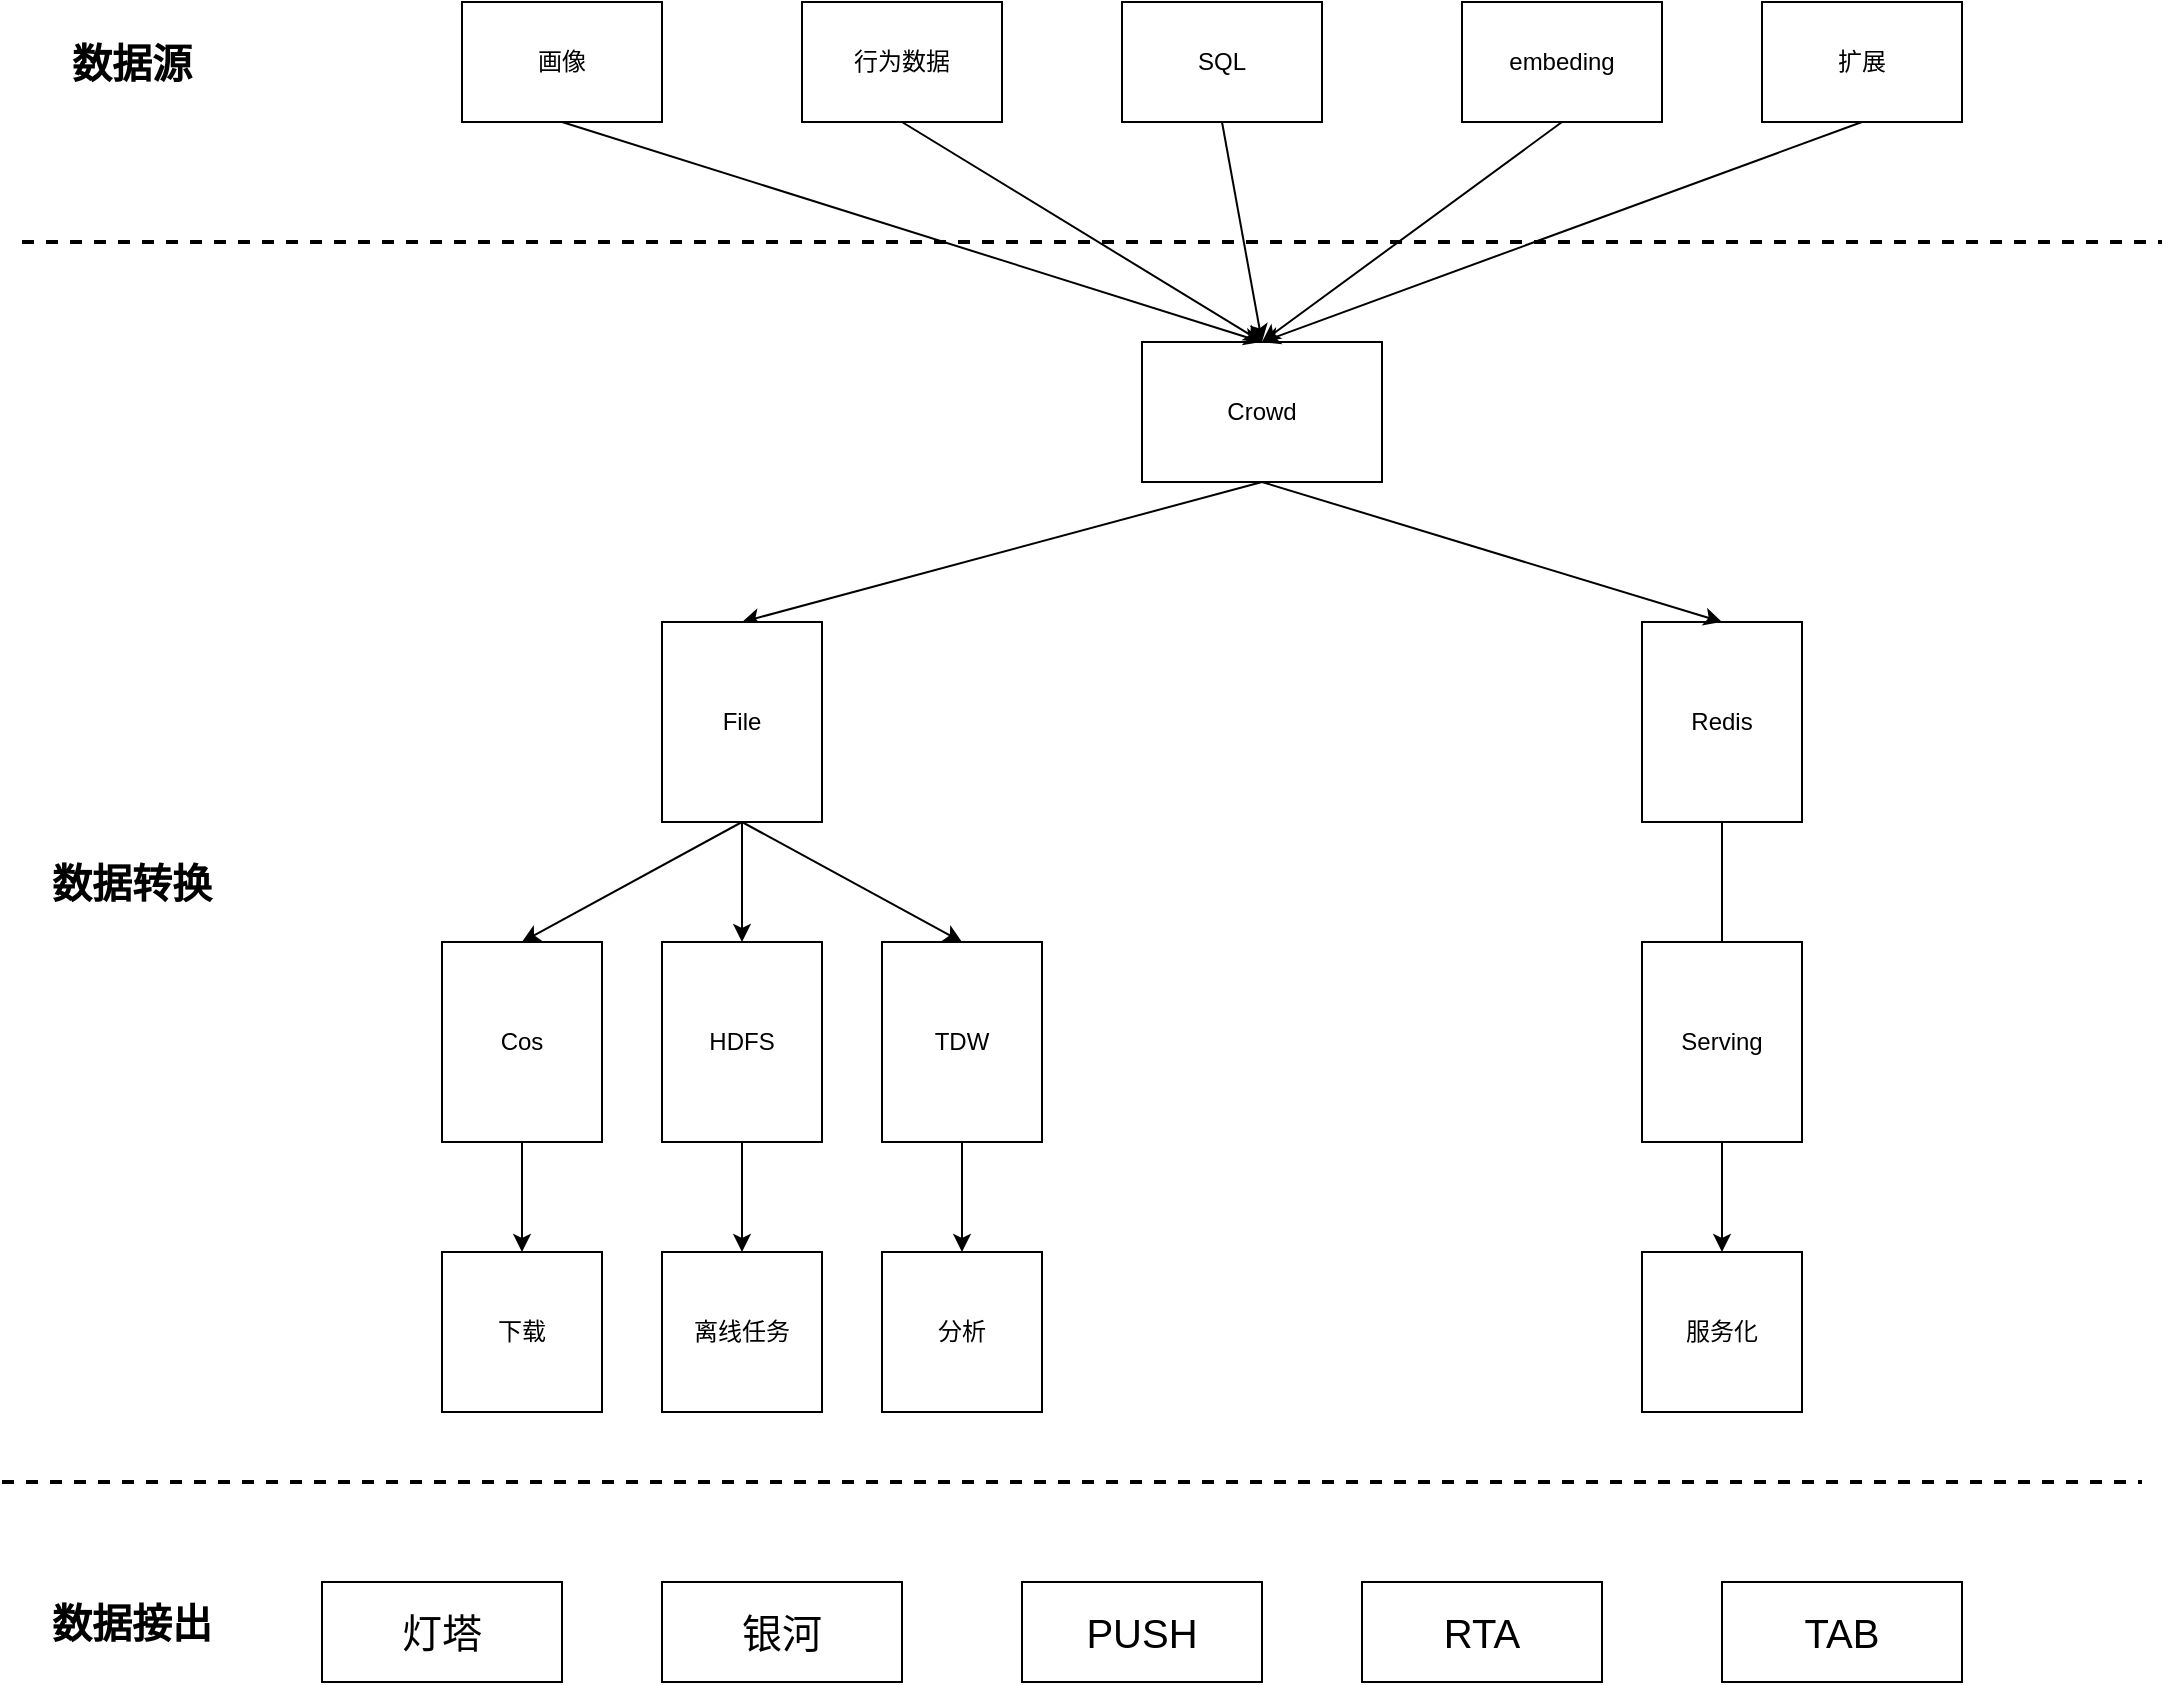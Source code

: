 <mxfile version="16.4.6" type="github">
  <diagram id="LpDmw_v0XFRbQo6Zy4TT" name="Page-1">
    <mxGraphModel dx="2082" dy="1923" grid="1" gridSize="10" guides="1" tooltips="1" connect="1" arrows="1" fold="1" page="1" pageScale="1" pageWidth="827" pageHeight="1169" math="0" shadow="0">
      <root>
        <mxCell id="0" />
        <mxCell id="1" parent="0" />
        <mxCell id="vYiJmPAMhAc7vUvn6BcW-1" value="Crowd" style="rounded=0;whiteSpace=wrap;html=1;" vertex="1" parent="1">
          <mxGeometry x="310" y="130" width="120" height="70" as="geometry" />
        </mxCell>
        <mxCell id="vYiJmPAMhAc7vUvn6BcW-4" value="" style="endArrow=classic;html=1;rounded=0;exitX=0.5;exitY=1;exitDx=0;exitDy=0;entryX=0.5;entryY=0;entryDx=0;entryDy=0;" edge="1" parent="1" source="vYiJmPAMhAc7vUvn6BcW-1" target="vYiJmPAMhAc7vUvn6BcW-6">
          <mxGeometry width="50" height="50" relative="1" as="geometry">
            <mxPoint x="130" y="260" as="sourcePoint" />
            <mxPoint x="225" y="270" as="targetPoint" />
          </mxGeometry>
        </mxCell>
        <mxCell id="vYiJmPAMhAc7vUvn6BcW-6" value="File" style="rounded=0;whiteSpace=wrap;html=1;" vertex="1" parent="1">
          <mxGeometry x="70" y="270" width="80" height="100" as="geometry" />
        </mxCell>
        <mxCell id="vYiJmPAMhAc7vUvn6BcW-24" value="" style="edgeStyle=orthogonalEdgeStyle;rounded=0;orthogonalLoop=1;jettySize=auto;html=1;startArrow=none;" edge="1" parent="1" source="vYiJmPAMhAc7vUvn6BcW-25" target="vYiJmPAMhAc7vUvn6BcW-23">
          <mxGeometry relative="1" as="geometry" />
        </mxCell>
        <mxCell id="vYiJmPAMhAc7vUvn6BcW-8" value="Redis" style="rounded=0;whiteSpace=wrap;html=1;" vertex="1" parent="1">
          <mxGeometry x="560" y="270" width="80" height="100" as="geometry" />
        </mxCell>
        <mxCell id="vYiJmPAMhAc7vUvn6BcW-9" value="" style="endArrow=classic;html=1;rounded=0;exitX=0.5;exitY=1;exitDx=0;exitDy=0;entryX=0.5;entryY=0;entryDx=0;entryDy=0;" edge="1" parent="1" source="vYiJmPAMhAc7vUvn6BcW-1" target="vYiJmPAMhAc7vUvn6BcW-8">
          <mxGeometry width="50" height="50" relative="1" as="geometry">
            <mxPoint x="385" y="200" as="sourcePoint" />
            <mxPoint x="250" y="280" as="targetPoint" />
          </mxGeometry>
        </mxCell>
        <mxCell id="vYiJmPAMhAc7vUvn6BcW-18" value="" style="edgeStyle=orthogonalEdgeStyle;rounded=0;orthogonalLoop=1;jettySize=auto;html=1;" edge="1" parent="1" source="vYiJmPAMhAc7vUvn6BcW-10" target="vYiJmPAMhAc7vUvn6BcW-17">
          <mxGeometry relative="1" as="geometry" />
        </mxCell>
        <mxCell id="vYiJmPAMhAc7vUvn6BcW-10" value="Cos" style="rounded=0;whiteSpace=wrap;html=1;" vertex="1" parent="1">
          <mxGeometry x="-40" y="430" width="80" height="100" as="geometry" />
        </mxCell>
        <mxCell id="vYiJmPAMhAc7vUvn6BcW-20" value="" style="edgeStyle=orthogonalEdgeStyle;rounded=0;orthogonalLoop=1;jettySize=auto;html=1;" edge="1" parent="1" source="vYiJmPAMhAc7vUvn6BcW-11" target="vYiJmPAMhAc7vUvn6BcW-19">
          <mxGeometry relative="1" as="geometry" />
        </mxCell>
        <mxCell id="vYiJmPAMhAc7vUvn6BcW-11" value="HDFS" style="rounded=0;whiteSpace=wrap;html=1;" vertex="1" parent="1">
          <mxGeometry x="70" y="430" width="80" height="100" as="geometry" />
        </mxCell>
        <mxCell id="vYiJmPAMhAc7vUvn6BcW-22" value="" style="edgeStyle=orthogonalEdgeStyle;rounded=0;orthogonalLoop=1;jettySize=auto;html=1;" edge="1" parent="1" source="vYiJmPAMhAc7vUvn6BcW-12" target="vYiJmPAMhAc7vUvn6BcW-21">
          <mxGeometry relative="1" as="geometry" />
        </mxCell>
        <mxCell id="vYiJmPAMhAc7vUvn6BcW-12" value="TDW" style="rounded=0;whiteSpace=wrap;html=1;" vertex="1" parent="1">
          <mxGeometry x="180" y="430" width="80" height="100" as="geometry" />
        </mxCell>
        <mxCell id="vYiJmPAMhAc7vUvn6BcW-13" value="" style="endArrow=classic;html=1;rounded=0;exitX=0.5;exitY=1;exitDx=0;exitDy=0;entryX=0.5;entryY=0;entryDx=0;entryDy=0;" edge="1" parent="1" source="vYiJmPAMhAc7vUvn6BcW-6" target="vYiJmPAMhAc7vUvn6BcW-10">
          <mxGeometry width="50" height="50" relative="1" as="geometry">
            <mxPoint x="240" y="200" as="sourcePoint" />
            <mxPoint x="120" y="280" as="targetPoint" />
          </mxGeometry>
        </mxCell>
        <mxCell id="vYiJmPAMhAc7vUvn6BcW-14" value="" style="endArrow=classic;html=1;rounded=0;exitX=0.5;exitY=1;exitDx=0;exitDy=0;entryX=0.5;entryY=0;entryDx=0;entryDy=0;" edge="1" parent="1" source="vYiJmPAMhAc7vUvn6BcW-6" target="vYiJmPAMhAc7vUvn6BcW-11">
          <mxGeometry width="50" height="50" relative="1" as="geometry">
            <mxPoint x="120" y="380" as="sourcePoint" />
            <mxPoint x="30" y="440" as="targetPoint" />
          </mxGeometry>
        </mxCell>
        <mxCell id="vYiJmPAMhAc7vUvn6BcW-15" value="" style="endArrow=classic;html=1;rounded=0;exitX=0.5;exitY=1;exitDx=0;exitDy=0;entryX=0.5;entryY=0;entryDx=0;entryDy=0;" edge="1" parent="1" source="vYiJmPAMhAc7vUvn6BcW-6" target="vYiJmPAMhAc7vUvn6BcW-12">
          <mxGeometry width="50" height="50" relative="1" as="geometry">
            <mxPoint x="120" y="380" as="sourcePoint" />
            <mxPoint x="130" y="440" as="targetPoint" />
          </mxGeometry>
        </mxCell>
        <mxCell id="vYiJmPAMhAc7vUvn6BcW-17" value="下载" style="whiteSpace=wrap;html=1;aspect=fixed;" vertex="1" parent="1">
          <mxGeometry x="-40" y="585" width="80" height="80" as="geometry" />
        </mxCell>
        <mxCell id="vYiJmPAMhAc7vUvn6BcW-19" value="离线任务" style="whiteSpace=wrap;html=1;aspect=fixed;" vertex="1" parent="1">
          <mxGeometry x="70" y="585" width="80" height="80" as="geometry" />
        </mxCell>
        <mxCell id="vYiJmPAMhAc7vUvn6BcW-21" value="分析" style="whiteSpace=wrap;html=1;aspect=fixed;" vertex="1" parent="1">
          <mxGeometry x="180" y="585" width="80" height="80" as="geometry" />
        </mxCell>
        <mxCell id="vYiJmPAMhAc7vUvn6BcW-23" value="服务化" style="rounded=0;whiteSpace=wrap;html=1;" vertex="1" parent="1">
          <mxGeometry x="560" y="585" width="80" height="80" as="geometry" />
        </mxCell>
        <mxCell id="vYiJmPAMhAc7vUvn6BcW-25" value="Serving" style="rounded=0;whiteSpace=wrap;html=1;" vertex="1" parent="1">
          <mxGeometry x="560" y="430" width="80" height="100" as="geometry" />
        </mxCell>
        <mxCell id="vYiJmPAMhAc7vUvn6BcW-26" value="" style="edgeStyle=orthogonalEdgeStyle;rounded=0;orthogonalLoop=1;jettySize=auto;html=1;endArrow=none;" edge="1" parent="1" source="vYiJmPAMhAc7vUvn6BcW-8" target="vYiJmPAMhAc7vUvn6BcW-25">
          <mxGeometry relative="1" as="geometry">
            <mxPoint x="600" y="370" as="sourcePoint" />
            <mxPoint x="600" y="585" as="targetPoint" />
          </mxGeometry>
        </mxCell>
        <mxCell id="vYiJmPAMhAc7vUvn6BcW-27" value="画像" style="rounded=0;whiteSpace=wrap;html=1;" vertex="1" parent="1">
          <mxGeometry x="-30" y="-40" width="100" height="60" as="geometry" />
        </mxCell>
        <mxCell id="vYiJmPAMhAc7vUvn6BcW-28" value="行为数据" style="rounded=0;whiteSpace=wrap;html=1;" vertex="1" parent="1">
          <mxGeometry x="140" y="-40" width="100" height="60" as="geometry" />
        </mxCell>
        <mxCell id="vYiJmPAMhAc7vUvn6BcW-29" value="SQL" style="rounded=0;whiteSpace=wrap;html=1;" vertex="1" parent="1">
          <mxGeometry x="300" y="-40" width="100" height="60" as="geometry" />
        </mxCell>
        <mxCell id="vYiJmPAMhAc7vUvn6BcW-30" value="embeding" style="rounded=0;whiteSpace=wrap;html=1;" vertex="1" parent="1">
          <mxGeometry x="470" y="-40" width="100" height="60" as="geometry" />
        </mxCell>
        <mxCell id="vYiJmPAMhAc7vUvn6BcW-31" value="扩展" style="rounded=0;whiteSpace=wrap;html=1;" vertex="1" parent="1">
          <mxGeometry x="620" y="-40" width="100" height="60" as="geometry" />
        </mxCell>
        <mxCell id="vYiJmPAMhAc7vUvn6BcW-32" value="" style="endArrow=classic;html=1;rounded=0;exitX=0.5;exitY=1;exitDx=0;exitDy=0;entryX=0.5;entryY=0;entryDx=0;entryDy=0;" edge="1" parent="1" source="vYiJmPAMhAc7vUvn6BcW-27" target="vYiJmPAMhAc7vUvn6BcW-1">
          <mxGeometry width="50" height="50" relative="1" as="geometry">
            <mxPoint x="380" y="200" as="sourcePoint" />
            <mxPoint x="120" y="280" as="targetPoint" />
          </mxGeometry>
        </mxCell>
        <mxCell id="vYiJmPAMhAc7vUvn6BcW-33" value="" style="endArrow=classic;html=1;rounded=0;exitX=0.5;exitY=1;exitDx=0;exitDy=0;entryX=0.5;entryY=0;entryDx=0;entryDy=0;" edge="1" parent="1" source="vYiJmPAMhAc7vUvn6BcW-28" target="vYiJmPAMhAc7vUvn6BcW-1">
          <mxGeometry width="50" height="50" relative="1" as="geometry">
            <mxPoint x="110" y="80" as="sourcePoint" />
            <mxPoint x="380" y="130" as="targetPoint" />
          </mxGeometry>
        </mxCell>
        <mxCell id="vYiJmPAMhAc7vUvn6BcW-34" value="" style="endArrow=classic;html=1;rounded=0;exitX=0.5;exitY=1;exitDx=0;exitDy=0;entryX=0.5;entryY=0;entryDx=0;entryDy=0;" edge="1" parent="1" source="vYiJmPAMhAc7vUvn6BcW-29" target="vYiJmPAMhAc7vUvn6BcW-1">
          <mxGeometry width="50" height="50" relative="1" as="geometry">
            <mxPoint x="260" y="80" as="sourcePoint" />
            <mxPoint x="380" y="130" as="targetPoint" />
          </mxGeometry>
        </mxCell>
        <mxCell id="vYiJmPAMhAc7vUvn6BcW-35" value="" style="endArrow=classic;html=1;rounded=0;exitX=0.5;exitY=1;exitDx=0;exitDy=0;entryX=0.5;entryY=0;entryDx=0;entryDy=0;" edge="1" parent="1" source="vYiJmPAMhAc7vUvn6BcW-30" target="vYiJmPAMhAc7vUvn6BcW-1">
          <mxGeometry width="50" height="50" relative="1" as="geometry">
            <mxPoint x="400" y="80" as="sourcePoint" />
            <mxPoint x="380" y="130" as="targetPoint" />
          </mxGeometry>
        </mxCell>
        <mxCell id="vYiJmPAMhAc7vUvn6BcW-36" value="" style="endArrow=classic;html=1;rounded=0;exitX=0.5;exitY=1;exitDx=0;exitDy=0;entryX=0.5;entryY=0;entryDx=0;entryDy=0;" edge="1" parent="1" source="vYiJmPAMhAc7vUvn6BcW-31" target="vYiJmPAMhAc7vUvn6BcW-1">
          <mxGeometry width="50" height="50" relative="1" as="geometry">
            <mxPoint x="530" y="80" as="sourcePoint" />
            <mxPoint x="370" y="120" as="targetPoint" />
          </mxGeometry>
        </mxCell>
        <mxCell id="vYiJmPAMhAc7vUvn6BcW-37" value="" style="endArrow=none;html=1;rounded=0;strokeWidth=2;dashed=1;" edge="1" parent="1">
          <mxGeometry width="50" height="50" relative="1" as="geometry">
            <mxPoint x="-250" y="80" as="sourcePoint" />
            <mxPoint x="820" y="80" as="targetPoint" />
          </mxGeometry>
        </mxCell>
        <mxCell id="vYiJmPAMhAc7vUvn6BcW-38" value="&lt;font style=&quot;font-size: 20px&quot;&gt;&lt;b&gt;数据源&lt;/b&gt;&lt;/font&gt;" style="text;html=1;strokeColor=none;fillColor=none;align=center;verticalAlign=middle;whiteSpace=wrap;rounded=0;" vertex="1" parent="1">
          <mxGeometry x="-250" y="-30" width="110" height="40" as="geometry" />
        </mxCell>
        <mxCell id="vYiJmPAMhAc7vUvn6BcW-39" value="" style="endArrow=none;html=1;rounded=0;strokeWidth=2;dashed=1;" edge="1" parent="1">
          <mxGeometry width="50" height="50" relative="1" as="geometry">
            <mxPoint x="-260" y="700" as="sourcePoint" />
            <mxPoint x="810" y="700" as="targetPoint" />
          </mxGeometry>
        </mxCell>
        <mxCell id="vYiJmPAMhAc7vUvn6BcW-40" value="&lt;span style=&quot;font-size: 20px&quot;&gt;&lt;b&gt;数据转换&lt;/b&gt;&lt;/span&gt;" style="text;html=1;strokeColor=none;fillColor=none;align=center;verticalAlign=middle;whiteSpace=wrap;rounded=0;" vertex="1" parent="1">
          <mxGeometry x="-250" y="380" width="110" height="40" as="geometry" />
        </mxCell>
        <mxCell id="vYiJmPAMhAc7vUvn6BcW-42" value="&lt;font style=&quot;font-size: 20px&quot;&gt;TAB&lt;/font&gt;" style="rounded=0;whiteSpace=wrap;html=1;fontSize=12;" vertex="1" parent="1">
          <mxGeometry x="600" y="750" width="120" height="50" as="geometry" />
        </mxCell>
        <mxCell id="vYiJmPAMhAc7vUvn6BcW-43" value="&lt;font style=&quot;font-size: 20px&quot;&gt;RTA&lt;/font&gt;" style="rounded=0;whiteSpace=wrap;html=1;fontSize=12;" vertex="1" parent="1">
          <mxGeometry x="420" y="750" width="120" height="50" as="geometry" />
        </mxCell>
        <mxCell id="vYiJmPAMhAc7vUvn6BcW-44" value="&lt;span style=&quot;font-size: 20px&quot;&gt;PUSH&lt;/span&gt;" style="rounded=0;whiteSpace=wrap;html=1;fontSize=12;" vertex="1" parent="1">
          <mxGeometry x="250" y="750" width="120" height="50" as="geometry" />
        </mxCell>
        <mxCell id="vYiJmPAMhAc7vUvn6BcW-45" value="&lt;span style=&quot;font-size: 20px&quot;&gt;银河&lt;/span&gt;" style="rounded=0;whiteSpace=wrap;html=1;fontSize=12;" vertex="1" parent="1">
          <mxGeometry x="70" y="750" width="120" height="50" as="geometry" />
        </mxCell>
        <mxCell id="vYiJmPAMhAc7vUvn6BcW-46" value="&lt;span style=&quot;font-size: 20px&quot;&gt;灯塔&lt;/span&gt;" style="rounded=0;whiteSpace=wrap;html=1;fontSize=12;" vertex="1" parent="1">
          <mxGeometry x="-100" y="750" width="120" height="50" as="geometry" />
        </mxCell>
        <mxCell id="vYiJmPAMhAc7vUvn6BcW-47" value="&lt;span style=&quot;font-size: 20px&quot;&gt;&lt;b&gt;数据接出&lt;/b&gt;&lt;/span&gt;" style="text;html=1;strokeColor=none;fillColor=none;align=center;verticalAlign=middle;whiteSpace=wrap;rounded=0;" vertex="1" parent="1">
          <mxGeometry x="-250" y="750" width="110" height="40" as="geometry" />
        </mxCell>
      </root>
    </mxGraphModel>
  </diagram>
</mxfile>
